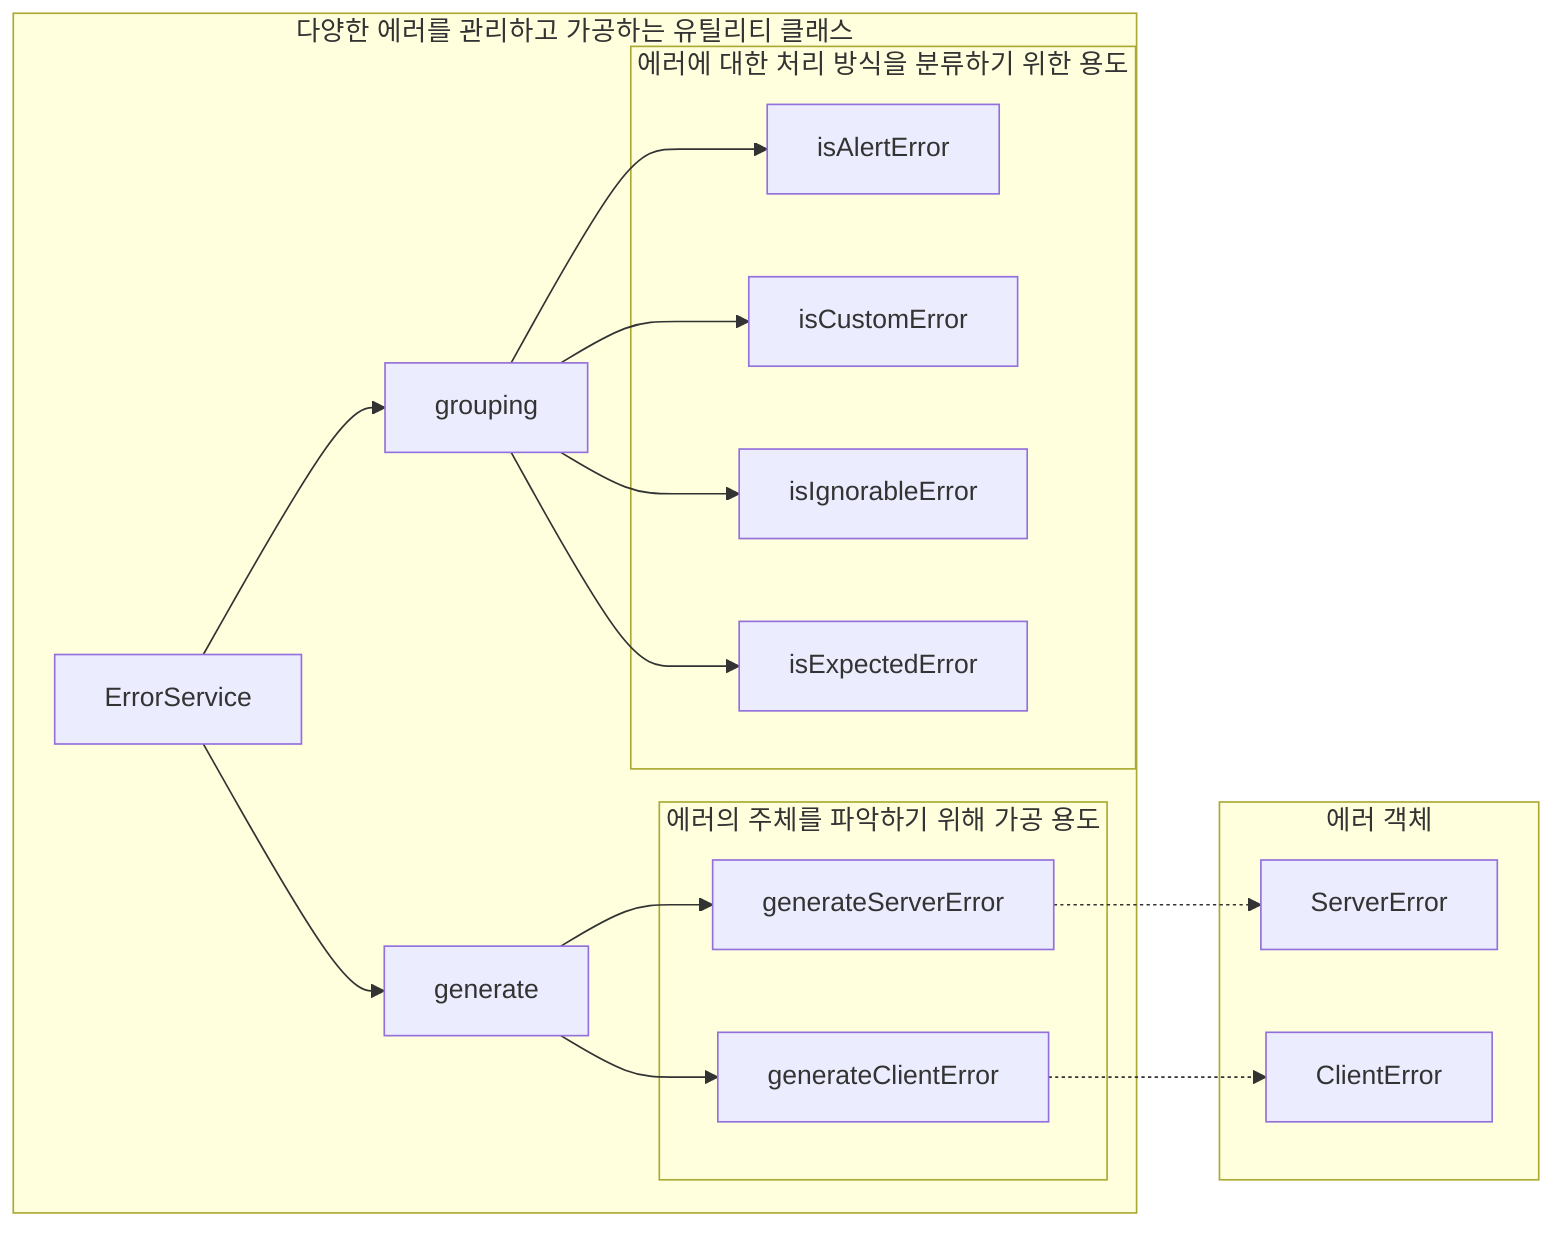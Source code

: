 %% errorHandling - ErrorService
graph LR
    %% __START ErrorService
    ErrorService --> generate
    ErrorService --> grouping
    generate --> generateServerError
    generate --> generateClientError
    grouping --> isAlertError
    grouping --> isCustomError
    grouping --> isIgnorableError
    grouping --> isExpectedError
    generateServerError -.-> ServerError
    generateClientError -.-> ClientError

    subgraph ErrorServiceGroup["다양한 에러를 관리하고 가공하는 유틸리티 클래스"]
        ErrorService
        generate
        grouping
        generateServerError
        generateClientError
        isAlertError
        isCustomError
        isIgnorableError
        isExpectedError
        subgraph 에러의 주체를 파악하기 위해 가공 용도
            generateServerError
            generateClientError
            end
        subgraph 에러에 대한 처리 방식을 분류하기 위한 용도
            isAlertError
            isCustomError
            isIgnorableError
            isExpectedError
            end
    end

    subgraph Error["에러 객체"]
        ServerError
        ClientError
    end
    %% __END ErrorService